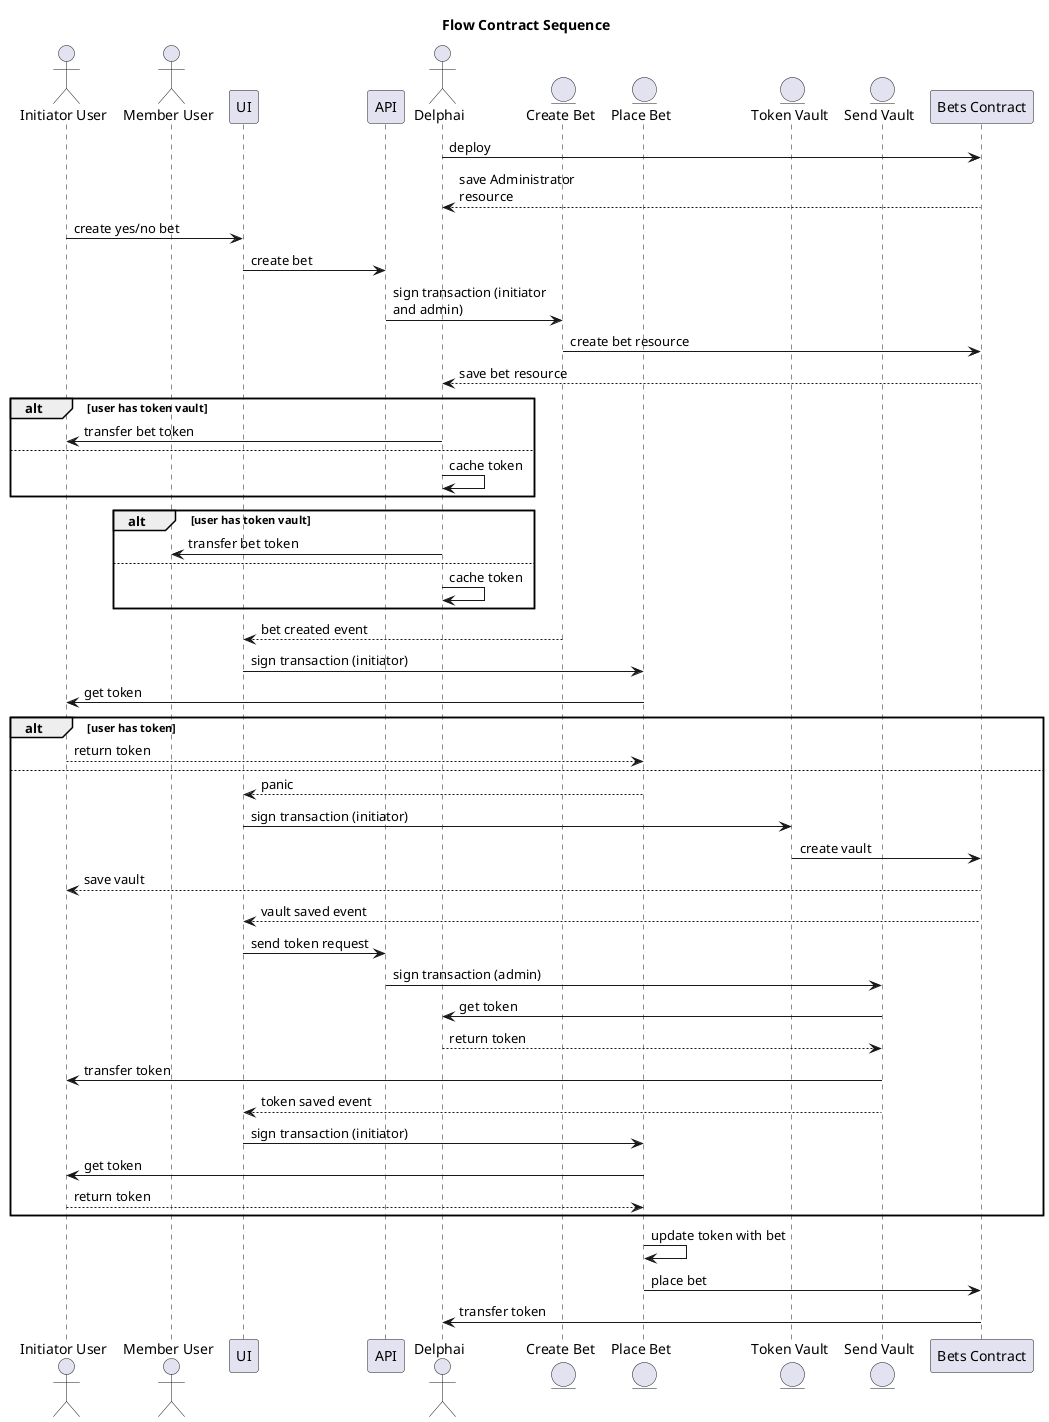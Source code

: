 @startuml

title Flow Contract Sequence

actor "Initiator User" as init
actor "Member User" as member
participant UI as ui
participant API as api
actor Delphai as delph
' entities are transactions
entity "Create Bet" as createTransaction
entity "Place Bet" as betTransaction
entity "Token Vault" as tokenTransaction
entity "Send Vault" as sendTransaction
participant "Bets Contract" as contract

delph -> contract : deploy
contract --> delph : save Administrator\nresource
init -> ui : create yes/no bet
ui -> api : create bet
api -> createTransaction : sign transaction (initiator\nand admin)
createTransaction -> contract : create bet resource
contract --> delph : save bet resource
alt user has token vault
    delph -> init : transfer bet token
else
    delph -> delph : cache token
end
alt user has token vault
    delph -> member : transfer bet token
else
    delph -> delph : cache token
end
createTransaction --> ui : bet created event
ui -> betTransaction : sign transaction (initiator)
betTransaction -> init : get token
alt user has token
    init --> betTransaction : return token
else
    betTransaction --> ui : panic
    ui -> tokenTransaction : sign transaction (initiator)
    tokenTransaction -> contract : create vault
    contract --> init : save vault
    contract --> ui : vault saved event
    ui -> api : send token request
    api -> sendTransaction : sign transaction (admin)
    sendTransaction -> delph : get token
    delph --> sendTransaction : return token
    sendTransaction -> init : transfer token
    sendTransaction --> ui : token saved event
    ui -> betTransaction : sign transaction (initiator)
    betTransaction -> init : get token
    init --> betTransaction : return token
end
betTransaction -> betTransaction : update token with bet
betTransaction -> contract : place bet
contract -> delph : transfer token

@enduml